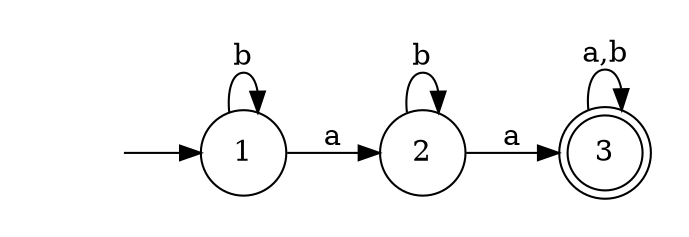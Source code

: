 digraph {
	rankdir=LR;
	margin=0.2;
	size=5;
	node [margin=0.1 shape=circle];
	3[margin=0 shape=doublecircle];
	" "[color=white width=0];
	" " -> 1;
	1 -> 2 [label="a"];
	1 -> 1 [label="b"];
	2 -> 3 [label="a"];
	2 -> 2 [label="b"];
	3 -> 3 [label="a,b"];
}